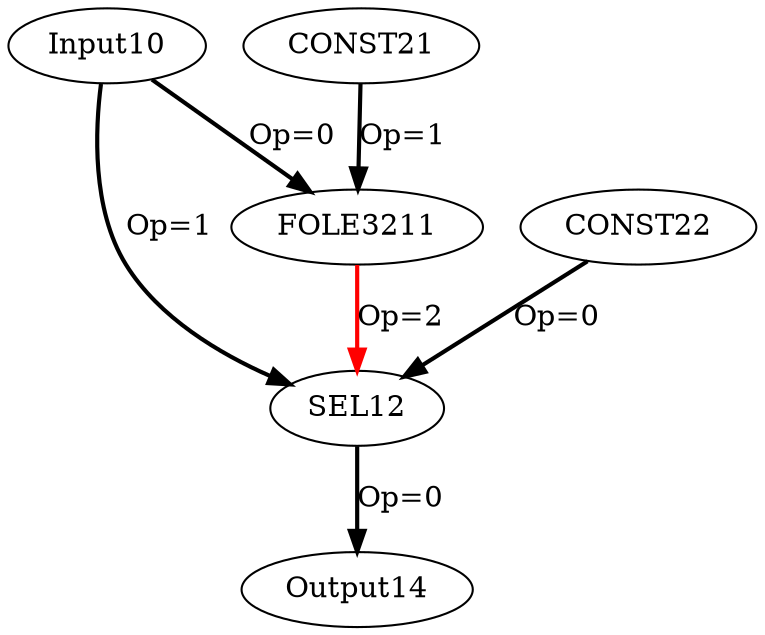 Digraph G {
Input10[opcode=Input, ref_name="arg", size="7168", offset="0, 0", pattern="4, 112, 4, 16"];
FOLE3211[opcode=FOLE32];
SEL12[opcode=SEL];
Output14[opcode=Output, ref_name="arg1", size="7168", offset="0, 0", pattern="4, 112, 4, 16"];
CONST21[opcode=CONST, value=0];
CONST22[opcode=CONST, value=0];
Input10 -> SEL12[operand = 1 ,color = black, style = bold, label = "Op=1"];
Input10 -> FOLE3211[operand = 0 ,color = black, style = bold, label = "Op=0"];
CONST21 -> FOLE3211[operand = 1 ,color = black, style = bold, label = "Op=1"];
FOLE3211 -> SEL12[operand = 2 ,color = red, style = bold, label = "Op=2"];
CONST22 -> SEL12[operand = 0 ,color = black, style = bold, label = "Op=0"];
SEL12 -> Output14[operand = 0 ,color = black, style = bold, label = "Op=0"];
}
